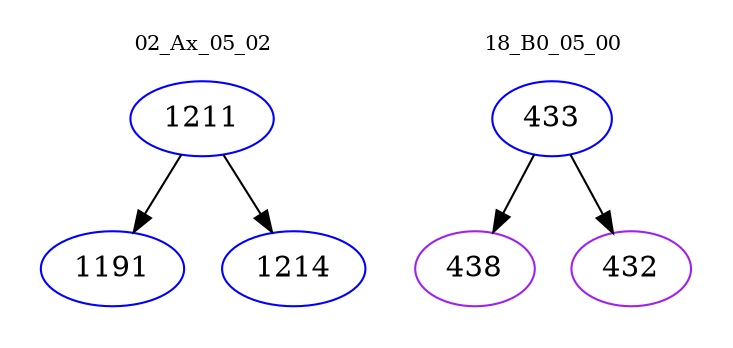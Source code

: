 digraph{
subgraph cluster_0 {
color = white
label = "02_Ax_05_02";
fontsize=10;
T0_1211 [label="1211", color="blue"]
T0_1211 -> T0_1191 [color="black"]
T0_1191 [label="1191", color="blue"]
T0_1211 -> T0_1214 [color="black"]
T0_1214 [label="1214", color="blue"]
}
subgraph cluster_1 {
color = white
label = "18_B0_05_00";
fontsize=10;
T1_433 [label="433", color="blue"]
T1_433 -> T1_438 [color="black"]
T1_438 [label="438", color="purple"]
T1_433 -> T1_432 [color="black"]
T1_432 [label="432", color="purple"]
}
}

